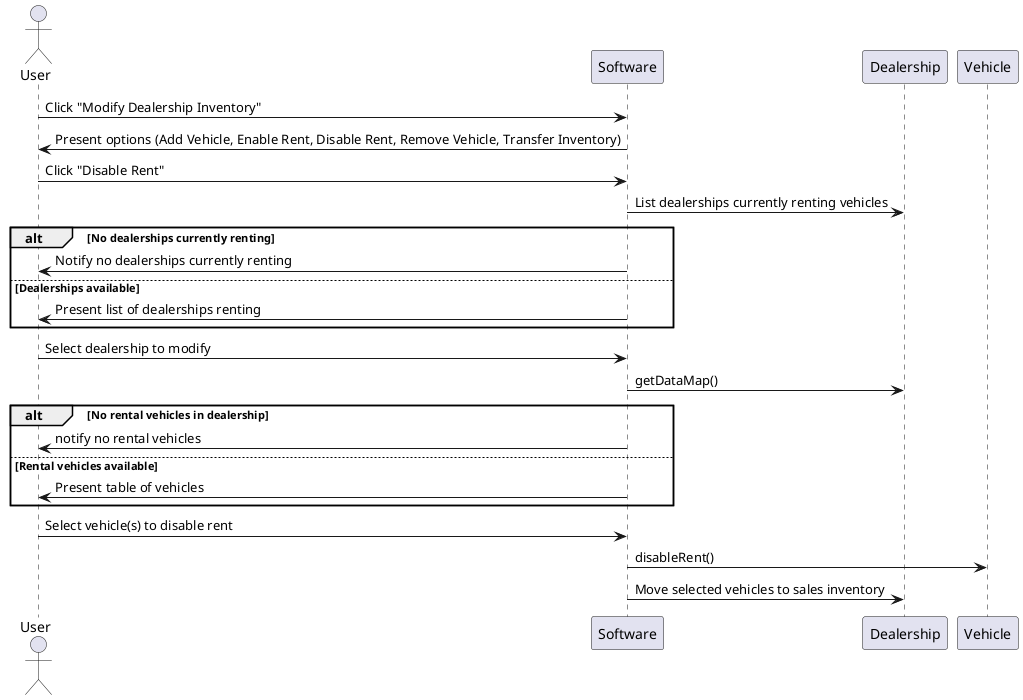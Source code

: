 @startuml
'https://plantuml.com/sequence-diagram

actor User
participant "Software" as System
participant "Dealership" as Dealership
participant "Vehicle" as Vehicle

User -> System: Click "Modify Dealership Inventory"
System -> User: Present options (Add Vehicle, Enable Rent, Disable Rent, Remove Vehicle, Transfer Inventory)
User -> System: Click "Disable Rent"
System -> Dealership: List dealerships currently renting vehicles
alt No dealerships currently renting
    System -> User: Notify no dealerships currently renting
else Dealerships available
    System -> User: Present list of dealerships renting
    end

User -> System: Select dealership to modify
System -> Dealership: getDataMap()
alt No rental vehicles in dealership
    System -> User: notify no rental vehicles
 else Rental vehicles available
    System -> User: Present table of vehicles
    end

User -> System: Select vehicle(s) to disable rent
System -> Vehicle: disableRent()
System -> Dealership : Move selected vehicles to sales inventory
@enduml